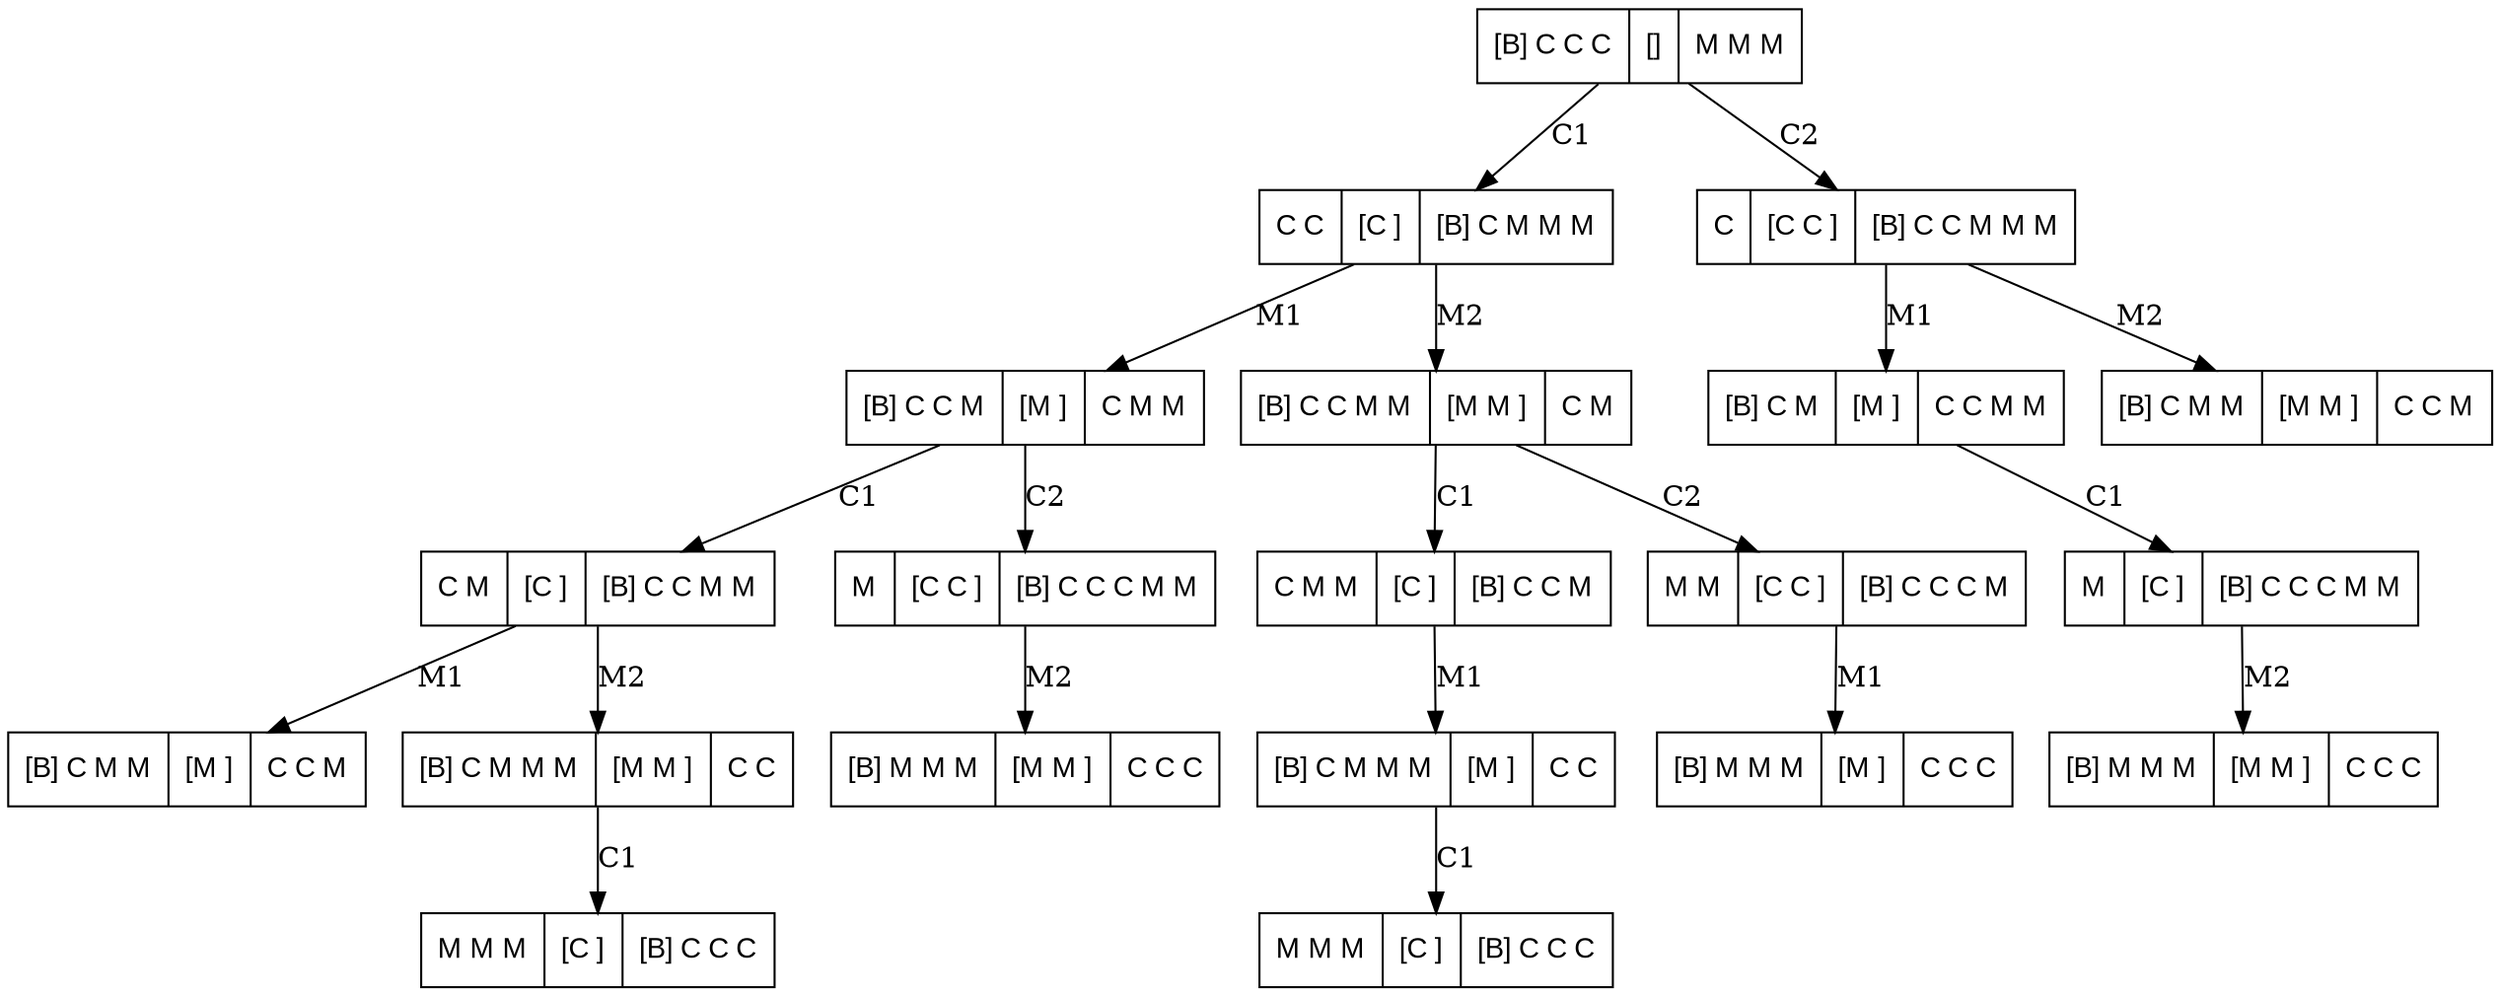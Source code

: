 digraph G {
 node [shape=record fontname=Arial];
v0 ->v1  [label=C1];
v0 ->v2  [label=C2];
v1 ->v11  [label=M1];
v1 ->v12  [label=M2];
v2 ->v21  [label=M1];
v2 ->v22  [label=M2];
v11 ->v111  [label=C1];
v11 ->v112  [label=C2];
v12 ->v121  [label=C1];
v12 ->v122  [label=C2];
v21 ->v211  [label=C1];
v111 ->v1111  [label=M1];
v111 ->v1112  [label=M2];
v112 ->v1122  [label=M2];
v121 ->v1211  [label=M1];
v122 ->v1221  [label=M1];
v211 ->v2112  [label=M2];
v1112 ->v11121  [label=C1];
v1211 ->v12111  [label=C1];
v0 [label="[B] C C C  |       []      | M M M "]
v1 [label="C C  |       [C ]      | [B] C M M M "]
v2 [label="C  |       [C C ]      | [B] C C M M M "]
v11 [label="[B] C C M  |       [M ]      | C M M "]
v12 [label="[B] C C M M  |       [M M ]      | C M "]
v21 [label="[B] C M  |       [M ]      | C C M M "]
v22 [label="[B] C M M  |       [M M ]      | C C M "]
v111 [label="C M  |       [C ]      | [B] C C M M "]
v112 [label="M  |       [C C ]      | [B] C C C M M "]
v121 [label="C M M  |       [C ]      | [B] C C M "]
v122 [label="M M  |       [C C ]      | [B] C C C M "]
v211 [label="M  |       [C ]      | [B] C C C M M "]
v1111 [label="[B] C M M  |       [M ]      | C C M "]
v1112 [label="[B] C M M M  |       [M M ]      | C C "]
v1122 [label="[B] M M M  |       [M M ]      | C C C "]
v1211 [label="[B] C M M M  |       [M ]      | C C "]
v1221 [label="[B] M M M  |       [M ]      | C C C "]
v2112 [label="[B] M M M  |       [M M ]      | C C C "]
v11121 [label="M M M  |       [C ]      | [B] C C C "]
v12111 [label="M M M  |       [C ]      | [B] C C C "]
}
